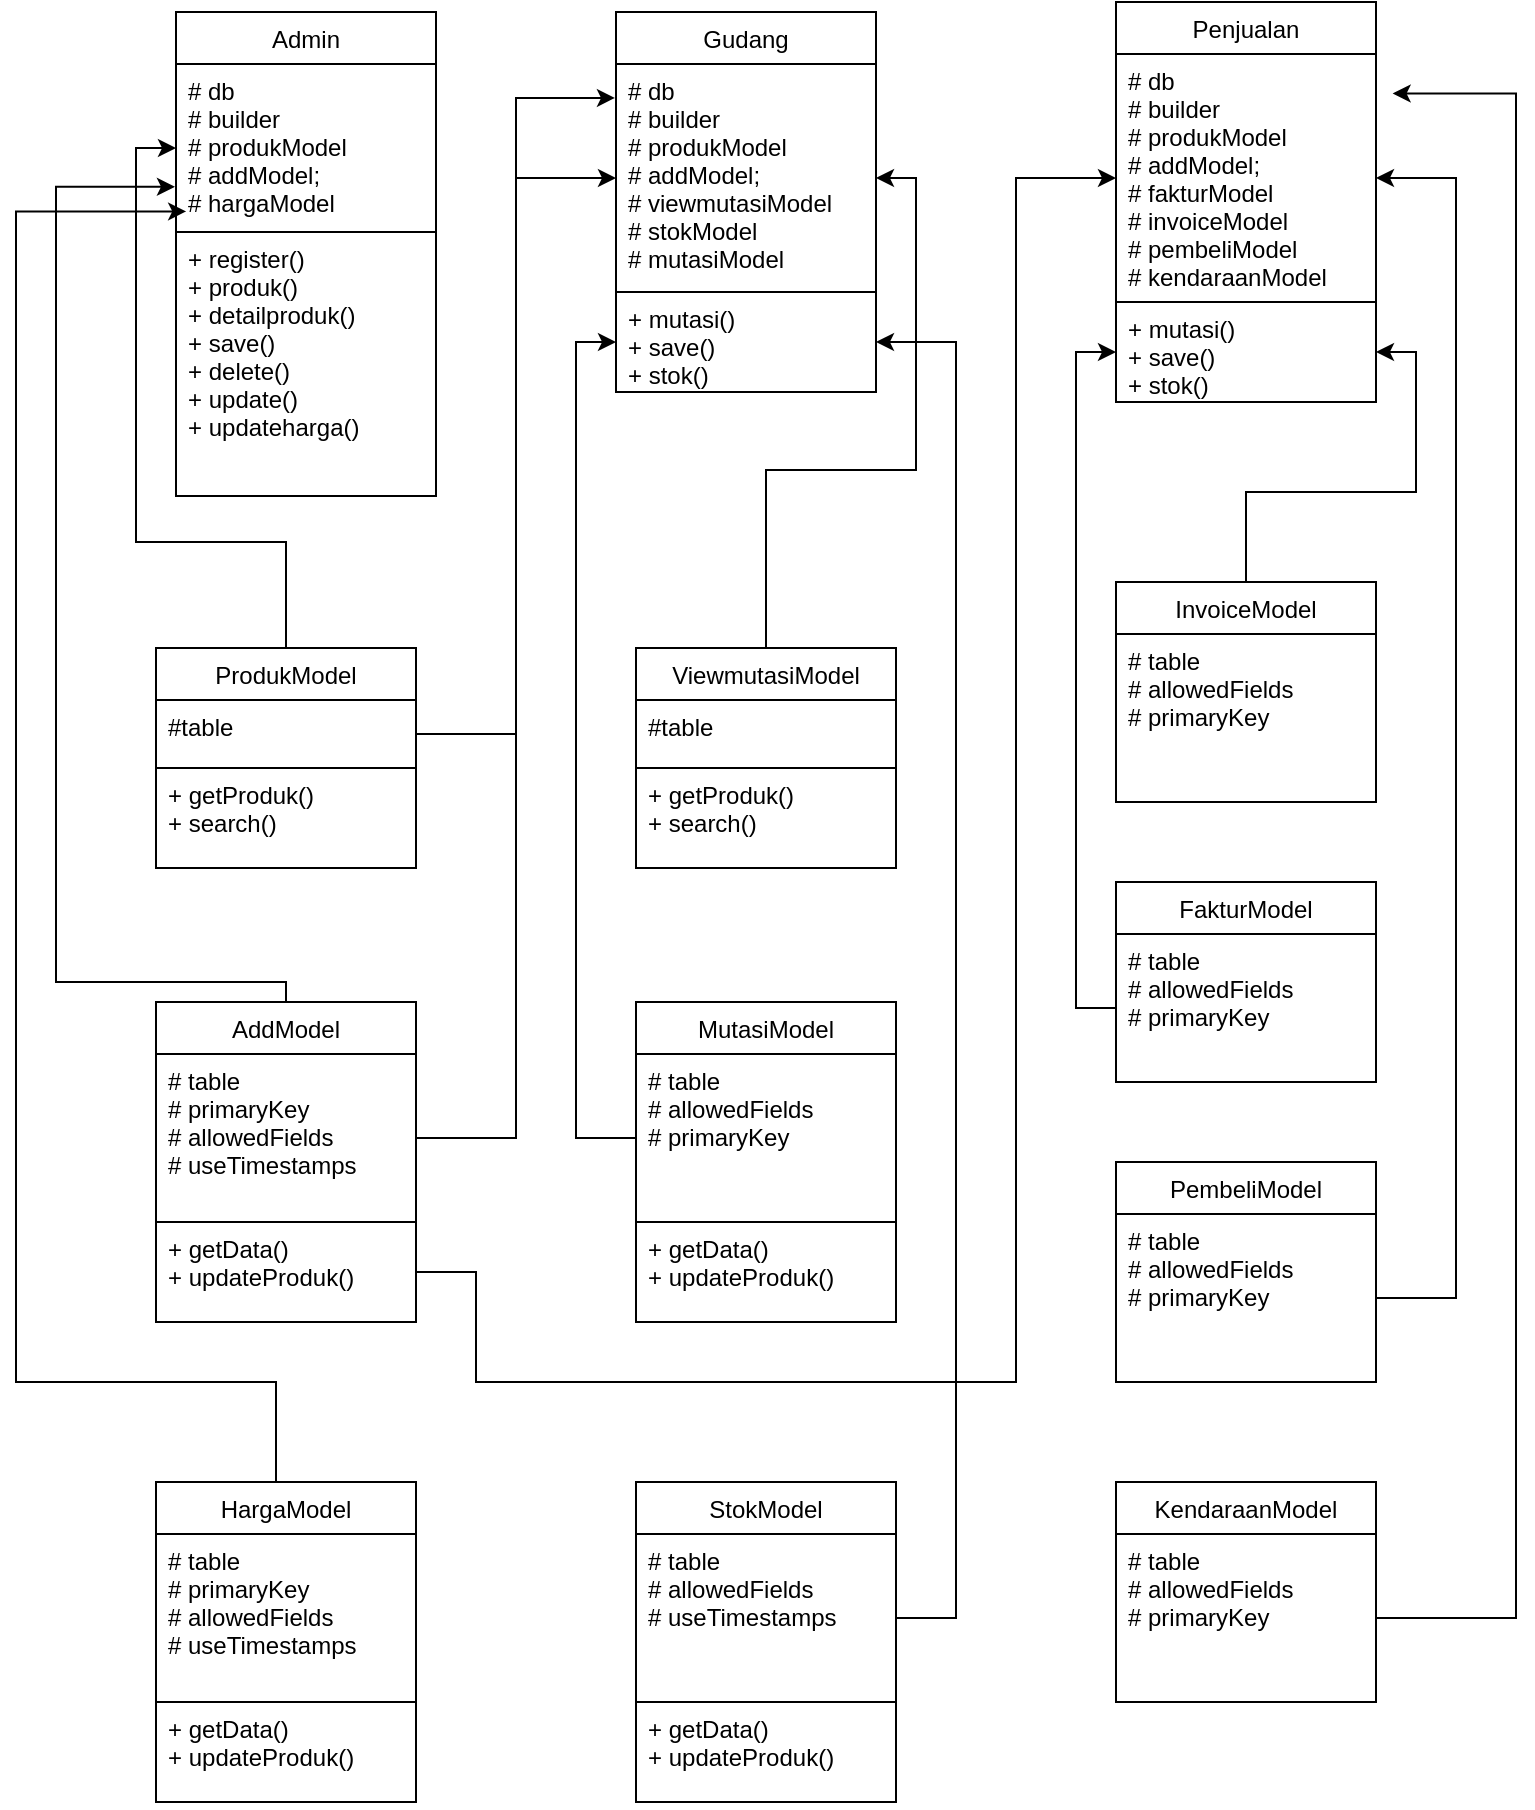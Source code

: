 <mxfile version="14.2.3" type="github"><diagram id="ZadvVQZouZqxKDmo43id" name="Page-1"><mxGraphModel dx="1625" dy="717" grid="1" gridSize="10" guides="1" tooltips="1" connect="1" arrows="1" fold="1" page="1" pageScale="1" pageWidth="850" pageHeight="1100" math="0" shadow="0"><root><mxCell id="0"/><mxCell id="1" parent="0"/><mxCell id="zm9BK-51ZprV-HkFFLnc-1" value="Admin" style="swimlane;fontStyle=0;childLayout=stackLayout;horizontal=1;startSize=26;fillColor=none;horizontalStack=0;resizeParent=1;resizeParentMax=0;resizeLast=0;collapsible=1;marginBottom=0;" vertex="1" parent="1"><mxGeometry x="130" y="65" width="130" height="242" as="geometry"/></mxCell><mxCell id="zm9BK-51ZprV-HkFFLnc-2" value="# db&#10;# builder&#10;# produkModel&#10;# addModel;&#10;# hargaModel" style="text;strokeColor=none;fillColor=none;align=left;verticalAlign=top;spacingLeft=4;spacingRight=4;overflow=hidden;rotatable=0;points=[[0,0.5],[1,0.5]];portConstraint=eastwest;" vertex="1" parent="zm9BK-51ZprV-HkFFLnc-1"><mxGeometry y="26" width="130" height="84" as="geometry"/></mxCell><mxCell id="zm9BK-51ZprV-HkFFLnc-4" value="+ register()&#10;+ produk()&#10;+ detailproduk()&#10;+ save()&#10;+ delete()&#10;+ update()&#10;+ updateharga()" style="text;fillColor=none;align=left;verticalAlign=top;spacingLeft=4;spacingRight=4;overflow=hidden;rotatable=0;points=[[0,0.5],[1,0.5]];portConstraint=eastwest;strokeColor=#000000;" vertex="1" parent="zm9BK-51ZprV-HkFFLnc-1"><mxGeometry y="110" width="130" height="132" as="geometry"/></mxCell><mxCell id="zm9BK-51ZprV-HkFFLnc-5" value="Gudang" style="swimlane;fontStyle=0;childLayout=stackLayout;horizontal=1;startSize=26;fillColor=none;horizontalStack=0;resizeParent=1;resizeParentMax=0;resizeLast=0;collapsible=1;marginBottom=0;" vertex="1" parent="1"><mxGeometry x="350" y="65" width="130" height="190" as="geometry"/></mxCell><mxCell id="zm9BK-51ZprV-HkFFLnc-6" value="# db&#10;# builder&#10;# produkModel&#10;# addModel;&#10;# viewmutasiModel&#10;# stokModel&#10;# mutasiModel" style="text;strokeColor=none;fillColor=none;align=left;verticalAlign=top;spacingLeft=4;spacingRight=4;overflow=hidden;rotatable=0;points=[[0,0.5],[1,0.5]];portConstraint=eastwest;" vertex="1" parent="zm9BK-51ZprV-HkFFLnc-5"><mxGeometry y="26" width="130" height="114" as="geometry"/></mxCell><mxCell id="zm9BK-51ZprV-HkFFLnc-7" value="+ mutasi()&#10;+ save()&#10;+ stok()" style="text;fillColor=none;align=left;verticalAlign=top;spacingLeft=4;spacingRight=4;overflow=hidden;rotatable=0;points=[[0,0.5],[1,0.5]];portConstraint=eastwest;strokeColor=#000000;" vertex="1" parent="zm9BK-51ZprV-HkFFLnc-5"><mxGeometry y="140" width="130" height="50" as="geometry"/></mxCell><mxCell id="zm9BK-51ZprV-HkFFLnc-9" value="Penjualan" style="swimlane;fontStyle=0;childLayout=stackLayout;horizontal=1;startSize=26;fillColor=none;horizontalStack=0;resizeParent=1;resizeParentMax=0;resizeLast=0;collapsible=1;marginBottom=0;" vertex="1" parent="1"><mxGeometry x="600" y="60" width="130" height="200" as="geometry"/></mxCell><mxCell id="zm9BK-51ZprV-HkFFLnc-10" value="# db&#10;# builder&#10;# produkModel&#10;# addModel;&#10;# fakturModel&#10;# invoiceModel&#10;# pembeliModel&#10;# kendaraanModel" style="text;strokeColor=none;fillColor=none;align=left;verticalAlign=top;spacingLeft=4;spacingRight=4;overflow=hidden;rotatable=0;points=[[0,0.5],[1,0.5]];portConstraint=eastwest;" vertex="1" parent="zm9BK-51ZprV-HkFFLnc-9"><mxGeometry y="26" width="130" height="124" as="geometry"/></mxCell><mxCell id="zm9BK-51ZprV-HkFFLnc-11" value="+ mutasi()&#10;+ save()&#10;+ stok()" style="text;fillColor=none;align=left;verticalAlign=top;spacingLeft=4;spacingRight=4;overflow=hidden;rotatable=0;points=[[0,0.5],[1,0.5]];portConstraint=eastwest;strokeColor=#000000;" vertex="1" parent="zm9BK-51ZprV-HkFFLnc-9"><mxGeometry y="150" width="130" height="50" as="geometry"/></mxCell><mxCell id="zm9BK-51ZprV-HkFFLnc-55" style="edgeStyle=orthogonalEdgeStyle;rounded=0;orthogonalLoop=1;jettySize=auto;html=1;exitX=0.5;exitY=0;exitDx=0;exitDy=0;" edge="1" parent="1" source="zm9BK-51ZprV-HkFFLnc-12" target="zm9BK-51ZprV-HkFFLnc-2"><mxGeometry relative="1" as="geometry"><Array as="points"><mxPoint x="185" y="330"/><mxPoint x="110" y="330"/><mxPoint x="110" y="133"/></Array></mxGeometry></mxCell><mxCell id="zm9BK-51ZprV-HkFFLnc-12" value="ProdukModel" style="swimlane;fontStyle=0;childLayout=stackLayout;horizontal=1;startSize=26;fillColor=none;horizontalStack=0;resizeParent=1;resizeParentMax=0;resizeLast=0;collapsible=1;marginBottom=0;" vertex="1" parent="1"><mxGeometry x="120" y="383" width="130" height="110" as="geometry"/></mxCell><mxCell id="zm9BK-51ZprV-HkFFLnc-13" value="#table" style="text;strokeColor=none;fillColor=none;align=left;verticalAlign=top;spacingLeft=4;spacingRight=4;overflow=hidden;rotatable=0;points=[[0,0.5],[1,0.5]];portConstraint=eastwest;" vertex="1" parent="zm9BK-51ZprV-HkFFLnc-12"><mxGeometry y="26" width="130" height="34" as="geometry"/></mxCell><mxCell id="zm9BK-51ZprV-HkFFLnc-14" value="+ getProduk()&#10;+ search()&#10;" style="text;fillColor=none;align=left;verticalAlign=top;spacingLeft=4;spacingRight=4;overflow=hidden;rotatable=0;points=[[0,0.5],[1,0.5]];portConstraint=eastwest;strokeColor=#000000;" vertex="1" parent="zm9BK-51ZprV-HkFFLnc-12"><mxGeometry y="60" width="130" height="50" as="geometry"/></mxCell><mxCell id="zm9BK-51ZprV-HkFFLnc-56" style="edgeStyle=orthogonalEdgeStyle;rounded=0;orthogonalLoop=1;jettySize=auto;html=1;exitX=0.5;exitY=0;exitDx=0;exitDy=0;entryX=-0.004;entryY=0.731;entryDx=0;entryDy=0;entryPerimeter=0;" edge="1" parent="1" source="zm9BK-51ZprV-HkFFLnc-16" target="zm9BK-51ZprV-HkFFLnc-2"><mxGeometry relative="1" as="geometry"><Array as="points"><mxPoint x="185" y="550"/><mxPoint x="70" y="550"/><mxPoint x="70" y="152"/></Array></mxGeometry></mxCell><mxCell id="zm9BK-51ZprV-HkFFLnc-16" value="AddModel" style="swimlane;fontStyle=0;childLayout=stackLayout;horizontal=1;startSize=26;fillColor=none;horizontalStack=0;resizeParent=1;resizeParentMax=0;resizeLast=0;collapsible=1;marginBottom=0;" vertex="1" parent="1"><mxGeometry x="120" y="560" width="130" height="160" as="geometry"/></mxCell><mxCell id="zm9BK-51ZprV-HkFFLnc-17" value="# table&#10;# primaryKey&#10;# allowedFields&#10;# useTimestamps" style="text;strokeColor=none;fillColor=none;align=left;verticalAlign=top;spacingLeft=4;spacingRight=4;overflow=hidden;rotatable=0;points=[[0,0.5],[1,0.5]];portConstraint=eastwest;" vertex="1" parent="zm9BK-51ZprV-HkFFLnc-16"><mxGeometry y="26" width="130" height="84" as="geometry"/></mxCell><mxCell id="zm9BK-51ZprV-HkFFLnc-18" value="+ getData()&#10;+ updateProduk()&#10;" style="text;fillColor=none;align=left;verticalAlign=top;spacingLeft=4;spacingRight=4;overflow=hidden;rotatable=0;points=[[0,0.5],[1,0.5]];portConstraint=eastwest;strokeColor=#000000;" vertex="1" parent="zm9BK-51ZprV-HkFFLnc-16"><mxGeometry y="110" width="130" height="50" as="geometry"/></mxCell><mxCell id="zm9BK-51ZprV-HkFFLnc-60" style="edgeStyle=orthogonalEdgeStyle;rounded=0;orthogonalLoop=1;jettySize=auto;html=1;exitX=0.5;exitY=0;exitDx=0;exitDy=0;" edge="1" parent="1" source="zm9BK-51ZprV-HkFFLnc-26" target="zm9BK-51ZprV-HkFFLnc-6"><mxGeometry relative="1" as="geometry"/></mxCell><mxCell id="zm9BK-51ZprV-HkFFLnc-26" value="ViewmutasiModel" style="swimlane;fontStyle=0;childLayout=stackLayout;horizontal=1;startSize=26;fillColor=none;horizontalStack=0;resizeParent=1;resizeParentMax=0;resizeLast=0;collapsible=1;marginBottom=0;" vertex="1" parent="1"><mxGeometry x="360" y="383" width="130" height="110" as="geometry"/></mxCell><mxCell id="zm9BK-51ZprV-HkFFLnc-27" value="#table" style="text;strokeColor=none;fillColor=none;align=left;verticalAlign=top;spacingLeft=4;spacingRight=4;overflow=hidden;rotatable=0;points=[[0,0.5],[1,0.5]];portConstraint=eastwest;" vertex="1" parent="zm9BK-51ZprV-HkFFLnc-26"><mxGeometry y="26" width="130" height="34" as="geometry"/></mxCell><mxCell id="zm9BK-51ZprV-HkFFLnc-28" value="+ getProduk()&#10;+ search()&#10;" style="text;fillColor=none;align=left;verticalAlign=top;spacingLeft=4;spacingRight=4;overflow=hidden;rotatable=0;points=[[0,0.5],[1,0.5]];portConstraint=eastwest;strokeColor=#000000;" vertex="1" parent="zm9BK-51ZprV-HkFFLnc-26"><mxGeometry y="60" width="130" height="50" as="geometry"/></mxCell><mxCell id="zm9BK-51ZprV-HkFFLnc-29" value="StokModel" style="swimlane;fontStyle=0;childLayout=stackLayout;horizontal=1;startSize=26;fillColor=none;horizontalStack=0;resizeParent=1;resizeParentMax=0;resizeLast=0;collapsible=1;marginBottom=0;" vertex="1" parent="1"><mxGeometry x="360" y="800" width="130" height="160" as="geometry"/></mxCell><mxCell id="zm9BK-51ZprV-HkFFLnc-30" value="# table&#10;# allowedFields&#10;# useTimestamps" style="text;strokeColor=none;fillColor=none;align=left;verticalAlign=top;spacingLeft=4;spacingRight=4;overflow=hidden;rotatable=0;points=[[0,0.5],[1,0.5]];portConstraint=eastwest;" vertex="1" parent="zm9BK-51ZprV-HkFFLnc-29"><mxGeometry y="26" width="130" height="84" as="geometry"/></mxCell><mxCell id="zm9BK-51ZprV-HkFFLnc-31" value="+ getData()&#10;+ updateProduk()&#10;" style="text;fillColor=none;align=left;verticalAlign=top;spacingLeft=4;spacingRight=4;overflow=hidden;rotatable=0;points=[[0,0.5],[1,0.5]];portConstraint=eastwest;strokeColor=#000000;" vertex="1" parent="zm9BK-51ZprV-HkFFLnc-29"><mxGeometry y="110" width="130" height="50" as="geometry"/></mxCell><mxCell id="zm9BK-51ZprV-HkFFLnc-32" value="MutasiModel" style="swimlane;fontStyle=0;childLayout=stackLayout;horizontal=1;startSize=26;fillColor=none;horizontalStack=0;resizeParent=1;resizeParentMax=0;resizeLast=0;collapsible=1;marginBottom=0;" vertex="1" parent="1"><mxGeometry x="360" y="560" width="130" height="160" as="geometry"/></mxCell><mxCell id="zm9BK-51ZprV-HkFFLnc-33" value="# table&#10;# allowedFields&#10;# primaryKey" style="text;strokeColor=none;fillColor=none;align=left;verticalAlign=top;spacingLeft=4;spacingRight=4;overflow=hidden;rotatable=0;points=[[0,0.5],[1,0.5]];portConstraint=eastwest;" vertex="1" parent="zm9BK-51ZprV-HkFFLnc-32"><mxGeometry y="26" width="130" height="84" as="geometry"/></mxCell><mxCell id="zm9BK-51ZprV-HkFFLnc-34" value="+ getData()&#10;+ updateProduk()&#10;" style="text;fillColor=none;align=left;verticalAlign=top;spacingLeft=4;spacingRight=4;overflow=hidden;rotatable=0;points=[[0,0.5],[1,0.5]];portConstraint=eastwest;strokeColor=#000000;" vertex="1" parent="zm9BK-51ZprV-HkFFLnc-32"><mxGeometry y="110" width="130" height="50" as="geometry"/></mxCell><mxCell id="zm9BK-51ZprV-HkFFLnc-35" value="FakturModel" style="swimlane;fontStyle=0;childLayout=stackLayout;horizontal=1;startSize=26;fillColor=none;horizontalStack=0;resizeParent=1;resizeParentMax=0;resizeLast=0;collapsible=1;marginBottom=0;" vertex="1" parent="1"><mxGeometry x="600" y="500" width="130" height="100" as="geometry"/></mxCell><mxCell id="zm9BK-51ZprV-HkFFLnc-36" value="# table&#10;# allowedFields&#10;# primaryKey" style="text;strokeColor=none;fillColor=none;align=left;verticalAlign=top;spacingLeft=4;spacingRight=4;overflow=hidden;rotatable=0;points=[[0,0.5],[1,0.5]];portConstraint=eastwest;" vertex="1" parent="zm9BK-51ZprV-HkFFLnc-35"><mxGeometry y="26" width="130" height="74" as="geometry"/></mxCell><mxCell id="zm9BK-51ZprV-HkFFLnc-38" value="KendaraanModel" style="swimlane;fontStyle=0;childLayout=stackLayout;horizontal=1;startSize=26;fillColor=none;horizontalStack=0;resizeParent=1;resizeParentMax=0;resizeLast=0;collapsible=1;marginBottom=0;" vertex="1" parent="1"><mxGeometry x="600" y="800" width="130" height="110" as="geometry"/></mxCell><mxCell id="zm9BK-51ZprV-HkFFLnc-39" value="# table&#10;# allowedFields&#10;# primaryKey" style="text;strokeColor=none;fillColor=none;align=left;verticalAlign=top;spacingLeft=4;spacingRight=4;overflow=hidden;rotatable=0;points=[[0,0.5],[1,0.5]];portConstraint=eastwest;" vertex="1" parent="zm9BK-51ZprV-HkFFLnc-38"><mxGeometry y="26" width="130" height="84" as="geometry"/></mxCell><mxCell id="zm9BK-51ZprV-HkFFLnc-40" value="PembeliModel" style="swimlane;fontStyle=0;childLayout=stackLayout;horizontal=1;startSize=26;fillColor=none;horizontalStack=0;resizeParent=1;resizeParentMax=0;resizeLast=0;collapsible=1;marginBottom=0;" vertex="1" parent="1"><mxGeometry x="600" y="640" width="130" height="110" as="geometry"/></mxCell><mxCell id="zm9BK-51ZprV-HkFFLnc-41" value="# table&#10;# allowedFields&#10;# primaryKey" style="text;strokeColor=none;fillColor=none;align=left;verticalAlign=top;spacingLeft=4;spacingRight=4;overflow=hidden;rotatable=0;points=[[0,0.5],[1,0.5]];portConstraint=eastwest;" vertex="1" parent="zm9BK-51ZprV-HkFFLnc-40"><mxGeometry y="26" width="130" height="84" as="geometry"/></mxCell><mxCell id="zm9BK-51ZprV-HkFFLnc-64" style="edgeStyle=orthogonalEdgeStyle;rounded=0;orthogonalLoop=1;jettySize=auto;html=1;exitX=0.5;exitY=0;exitDx=0;exitDy=0;" edge="1" parent="1" source="zm9BK-51ZprV-HkFFLnc-42" target="zm9BK-51ZprV-HkFFLnc-11"><mxGeometry relative="1" as="geometry"/></mxCell><mxCell id="zm9BK-51ZprV-HkFFLnc-42" value="InvoiceModel" style="swimlane;fontStyle=0;childLayout=stackLayout;horizontal=1;startSize=26;fillColor=none;horizontalStack=0;resizeParent=1;resizeParentMax=0;resizeLast=0;collapsible=1;marginBottom=0;" vertex="1" parent="1"><mxGeometry x="600" y="350" width="130" height="110" as="geometry"/></mxCell><mxCell id="zm9BK-51ZprV-HkFFLnc-43" value="# table&#10;# allowedFields&#10;# primaryKey" style="text;strokeColor=none;fillColor=none;align=left;verticalAlign=top;spacingLeft=4;spacingRight=4;overflow=hidden;rotatable=0;points=[[0,0.5],[1,0.5]];portConstraint=eastwest;" vertex="1" parent="zm9BK-51ZprV-HkFFLnc-42"><mxGeometry y="26" width="130" height="84" as="geometry"/></mxCell><mxCell id="zm9BK-51ZprV-HkFFLnc-57" style="edgeStyle=orthogonalEdgeStyle;rounded=0;orthogonalLoop=1;jettySize=auto;html=1;exitX=0;exitY=0;exitDx=0;exitDy=0;entryX=0.039;entryY=-0.078;entryDx=0;entryDy=0;entryPerimeter=0;" edge="1" parent="1" source="zm9BK-51ZprV-HkFFLnc-48" target="zm9BK-51ZprV-HkFFLnc-4"><mxGeometry relative="1" as="geometry"><Array as="points"><mxPoint x="180" y="800"/><mxPoint x="180" y="750"/><mxPoint x="50" y="750"/><mxPoint x="50" y="165"/></Array></mxGeometry></mxCell><mxCell id="zm9BK-51ZprV-HkFFLnc-48" value="HargaModel" style="swimlane;fontStyle=0;childLayout=stackLayout;horizontal=1;startSize=26;fillColor=none;horizontalStack=0;resizeParent=1;resizeParentMax=0;resizeLast=0;collapsible=1;marginBottom=0;" vertex="1" parent="1"><mxGeometry x="120" y="800" width="130" height="160" as="geometry"/></mxCell><mxCell id="zm9BK-51ZprV-HkFFLnc-49" value="# table&#10;# primaryKey&#10;# allowedFields&#10;# useTimestamps" style="text;strokeColor=none;fillColor=none;align=left;verticalAlign=top;spacingLeft=4;spacingRight=4;overflow=hidden;rotatable=0;points=[[0,0.5],[1,0.5]];portConstraint=eastwest;" vertex="1" parent="zm9BK-51ZprV-HkFFLnc-48"><mxGeometry y="26" width="130" height="84" as="geometry"/></mxCell><mxCell id="zm9BK-51ZprV-HkFFLnc-50" value="+ getData()&#10;+ updateProduk()&#10;" style="text;fillColor=none;align=left;verticalAlign=top;spacingLeft=4;spacingRight=4;overflow=hidden;rotatable=0;points=[[0,0.5],[1,0.5]];portConstraint=eastwest;strokeColor=#000000;" vertex="1" parent="zm9BK-51ZprV-HkFFLnc-48"><mxGeometry y="110" width="130" height="50" as="geometry"/></mxCell><mxCell id="zm9BK-51ZprV-HkFFLnc-58" style="edgeStyle=orthogonalEdgeStyle;rounded=0;orthogonalLoop=1;jettySize=auto;html=1;exitX=1;exitY=0.5;exitDx=0;exitDy=0;entryX=-0.004;entryY=0.149;entryDx=0;entryDy=0;entryPerimeter=0;" edge="1" parent="1" source="zm9BK-51ZprV-HkFFLnc-13" target="zm9BK-51ZprV-HkFFLnc-6"><mxGeometry relative="1" as="geometry"/></mxCell><mxCell id="zm9BK-51ZprV-HkFFLnc-59" style="edgeStyle=orthogonalEdgeStyle;rounded=0;orthogonalLoop=1;jettySize=auto;html=1;exitX=1;exitY=0.5;exitDx=0;exitDy=0;entryX=0;entryY=0.5;entryDx=0;entryDy=0;" edge="1" parent="1" source="zm9BK-51ZprV-HkFFLnc-17" target="zm9BK-51ZprV-HkFFLnc-6"><mxGeometry relative="1" as="geometry"/></mxCell><mxCell id="zm9BK-51ZprV-HkFFLnc-61" style="edgeStyle=orthogonalEdgeStyle;rounded=0;orthogonalLoop=1;jettySize=auto;html=1;exitX=1;exitY=0.5;exitDx=0;exitDy=0;" edge="1" parent="1" source="zm9BK-51ZprV-HkFFLnc-30" target="zm9BK-51ZprV-HkFFLnc-7"><mxGeometry relative="1" as="geometry"><Array as="points"><mxPoint x="520" y="868"/><mxPoint x="520" y="230"/></Array></mxGeometry></mxCell><mxCell id="zm9BK-51ZprV-HkFFLnc-62" style="edgeStyle=orthogonalEdgeStyle;rounded=0;orthogonalLoop=1;jettySize=auto;html=1;entryX=0;entryY=0.5;entryDx=0;entryDy=0;" edge="1" parent="1" source="zm9BK-51ZprV-HkFFLnc-33" target="zm9BK-51ZprV-HkFFLnc-7"><mxGeometry relative="1" as="geometry"/></mxCell><mxCell id="zm9BK-51ZprV-HkFFLnc-63" style="edgeStyle=orthogonalEdgeStyle;rounded=0;orthogonalLoop=1;jettySize=auto;html=1;exitX=1;exitY=0.5;exitDx=0;exitDy=0;entryX=0;entryY=0.5;entryDx=0;entryDy=0;" edge="1" parent="1" source="zm9BK-51ZprV-HkFFLnc-18" target="zm9BK-51ZprV-HkFFLnc-10"><mxGeometry relative="1" as="geometry"><Array as="points"><mxPoint x="280" y="695"/><mxPoint x="280" y="750"/><mxPoint x="550" y="750"/><mxPoint x="550" y="148"/></Array></mxGeometry></mxCell><mxCell id="zm9BK-51ZprV-HkFFLnc-66" style="edgeStyle=orthogonalEdgeStyle;rounded=0;orthogonalLoop=1;jettySize=auto;html=1;exitX=0;exitY=0.5;exitDx=0;exitDy=0;entryX=0;entryY=0.5;entryDx=0;entryDy=0;" edge="1" parent="1" source="zm9BK-51ZprV-HkFFLnc-36" target="zm9BK-51ZprV-HkFFLnc-11"><mxGeometry relative="1" as="geometry"/></mxCell><mxCell id="zm9BK-51ZprV-HkFFLnc-67" style="edgeStyle=orthogonalEdgeStyle;rounded=0;orthogonalLoop=1;jettySize=auto;html=1;exitX=1;exitY=0.5;exitDx=0;exitDy=0;entryX=1;entryY=0.5;entryDx=0;entryDy=0;" edge="1" parent="1" source="zm9BK-51ZprV-HkFFLnc-41" target="zm9BK-51ZprV-HkFFLnc-10"><mxGeometry relative="1" as="geometry"><Array as="points"><mxPoint x="770" y="708"/><mxPoint x="770" y="148"/></Array></mxGeometry></mxCell><mxCell id="zm9BK-51ZprV-HkFFLnc-68" style="edgeStyle=orthogonalEdgeStyle;rounded=0;orthogonalLoop=1;jettySize=auto;html=1;exitX=1;exitY=0.5;exitDx=0;exitDy=0;entryX=1.064;entryY=0.159;entryDx=0;entryDy=0;entryPerimeter=0;" edge="1" parent="1" source="zm9BK-51ZprV-HkFFLnc-39" target="zm9BK-51ZprV-HkFFLnc-10"><mxGeometry relative="1" as="geometry"><Array as="points"><mxPoint x="800" y="868"/><mxPoint x="800" y="106"/></Array></mxGeometry></mxCell></root></mxGraphModel></diagram></mxfile>